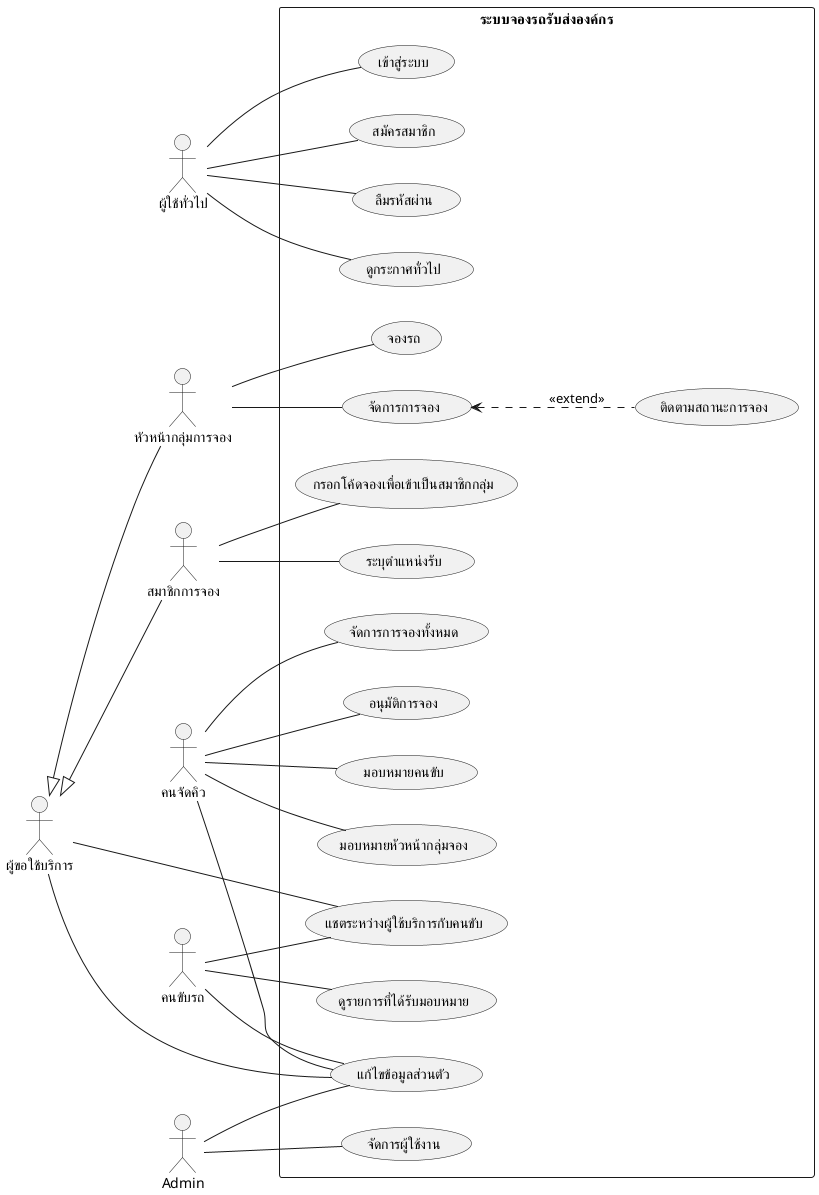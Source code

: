 @startuml
' ตั้งค่าให้อ่านง่ายขึ้น
left to right direction
skinparam packageStyle rectangle

' กำหนด Actor (ผู้ใช้งาน)
actor "ผู้ใช้ทั่วไป" as GeneralUser
actor "ผู้ขอใช้บริการ" as ServiceRequester
actor "หัวหน้ากลุ่มการจอง" as GroupLeader
actor "สมาชิกการจอง" as GroupMember
actor "คนจัดคิว" as Dispatcher
actor "คนขับรถ" as Driver
actor "Admin" as Admin

' สร้างกรอบของระบบ
rectangle "ระบบจองรถรับส่งองค์กร" {
  ' Use Cases สำหรับผู้ใช้ทั่วไป
  usecase "เข้าสู่ระบบ" as UC_Login
  usecase "สมัครสมาชิก" as UC_Register
  usecase "ลืมรหัสผ่าน" as UC_ForgotPassword
  usecase "ดูกระกาศทั่วไป" as UC_ViewAnnouncements

  ' Use Cases สำหรับผู้ขอใช้บริการ (Base)
  usecase "แก้ไขข้อมูลส่วนตัว" as UC_EditProfile
  usecase "แชตระหว่างผู้ใช้บริการกับคนขับ" as UC_Chat

  ' Use Cases สำหรับหัวหน้ากลุ่ม (Head)
  usecase "จองรถ" as UC_BookVehicle
  usecase "จัดการการจอง" as UC_ManageBooking
  usecase "ติดตามสถานะการจอง" as UC_TrackStatus

  ' Use Cases สำหรับสมาชิกกลุ่ม
  usecase "กรอกโค้ดจองเพื่อเข้าเป็นสมาชิกกลุ่ม" as UC_EnterCode
  usecase "ระบุตำแหน่งรับ" as UC_SetPickup

  ' Use Cases สำหรับคนจัดคิว
  usecase "จัดการการจองทั้งหมด" as UC_AdminManageBooking
  usecase "อนุมัติการจอง" as UC_ApproveBooking
  usecase "มอบหมายคนขับ" as UC_AssignVehicle
  usecase "มอบหมายหัวหน้ากลุ่มจอง" as UC_AssignLeader

  ' Use Cases สำหรับคนขับรถ
  usecase "ดูรายการที่ได้รับมอบหมาย" as UC_ViewTrips

  ' Use Cases สำหรับ Admin
  usecase "จัดการผู้ใช้งาน" as UC_ManageUsers
}

' กำหนดความสัมพันธ์ (Relationships)

' ผู้ใช้ทั่วไป
GeneralUser -- UC_Login
GeneralUser -- UC_Register
GeneralUser -- UC_ForgotPassword
GeneralUser -- UC_ViewAnnouncements

' กำหนด Inheritance (ผู้ขอใช้บริการเป็นแม่ของหัวหน้าและสมาชิก)
ServiceRequester <|-- GroupLeader
ServiceRequester <|-- GroupMember

' ผู้ขอใช้บริการ (ฟังก์ชันพื้นฐาน)
ServiceRequester -- UC_EditProfile

' หัวหน้ากลุ่ม
GroupLeader -- UC_BookVehicle
GroupLeader -- UC_ManageBooking

' สมาชิกกลุ่ม
GroupMember -- UC_EnterCode
GroupMember -- UC_SetPickup

' คนจัดคิว
Dispatcher -- UC_AdminManageBooking
Dispatcher --UC_AssignLeader
Dispatcher --  UC_ApproveBooking
Dispatcher -- UC_AssignVehicle
Dispatcher-- UC_EditProfile
' คนขับรถ
Driver -- UC_ViewTrips
Driver-- UC_EditProfile

' Admin
Admin -- UC_ManageUsers
Admin-- UC_EditProfile
' ความสัมพันธ์ที่ใช้ร่วมกัน
ServiceRequester -- UC_Chat
Driver -- UC_Chat

' กำหนดความสัมพันธ์แบบ Include (ฟังก์ชันย่อยที่ต้องทำ)
UC_ManageBooking <.. UC_TrackStatus : <<extend>>



@enduml